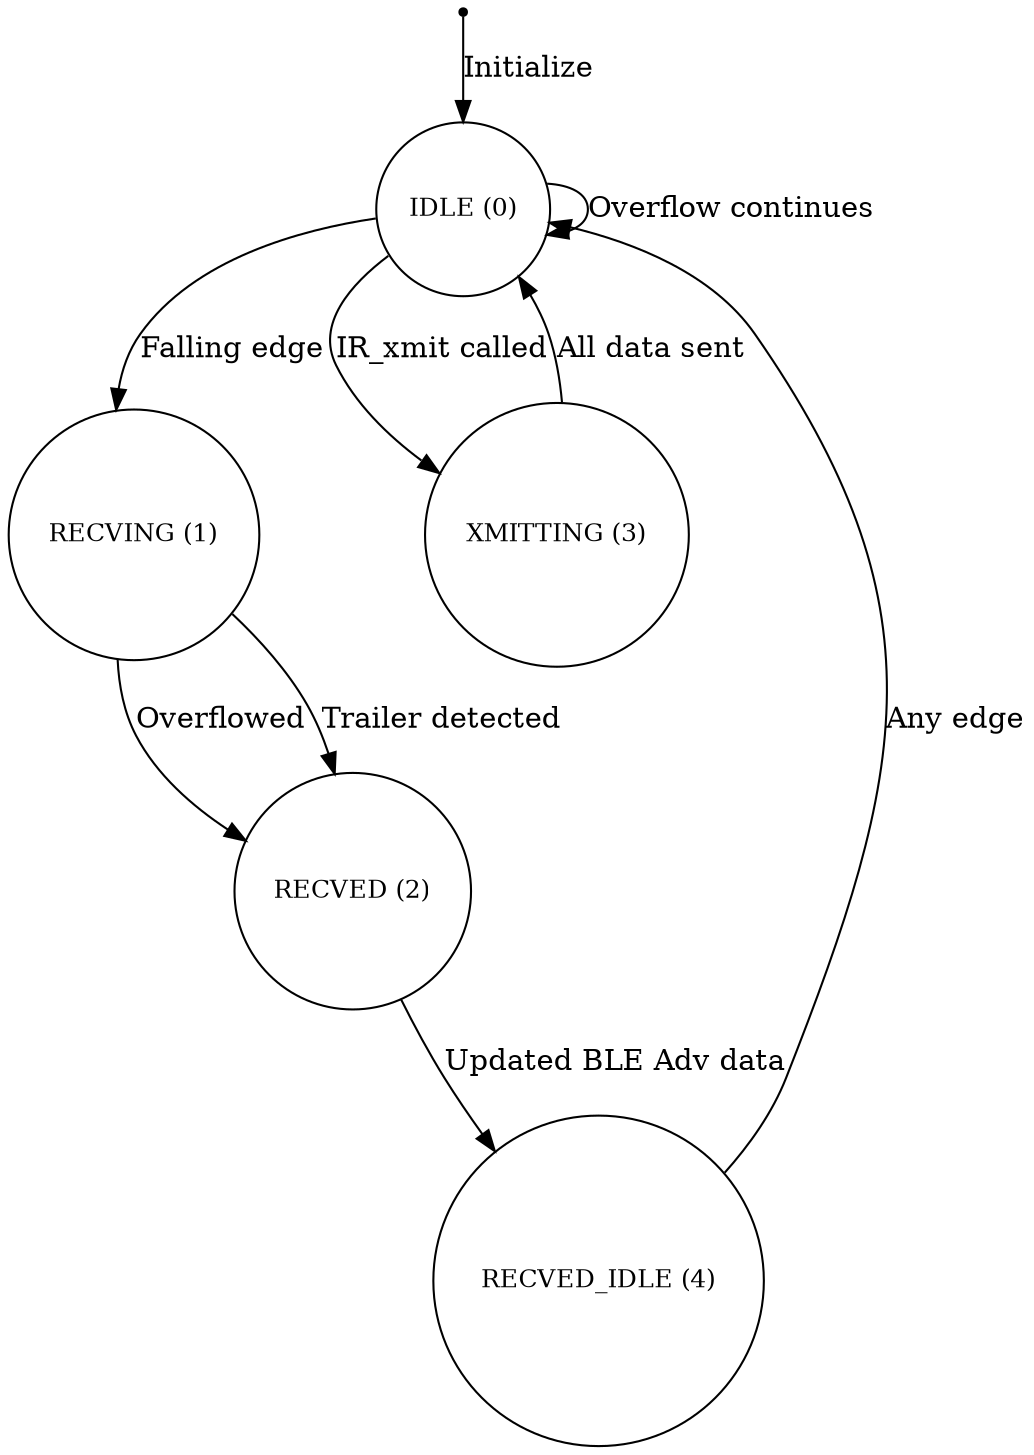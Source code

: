 digraph ir_state {
    rankdir=TB;

    node [shape = circle, label="IDLE (0)",        fontsize=12] IDLE;
    node [shape = circle, label="RECVING (1)",     fontsize=12] RECVING;
    node [shape = circle, label="RECVED (2)",      fontsize=12] RECVED;
    node [shape = circle, label="XMITTING (3)",    fontsize=12] XMITTING;
    node [shape = circle, label="RECVED_IDLE (4)", fontsize=12] RECVED_IDLE;

    node [shape = point ]; START

    START -> IDLE [ label = "Initialize" ];

    IDLE -> RECVING  [ label = "Falling edge" ];
    IDLE -> IDLE     [ label = "Overflow continues" ];
    IDLE -> XMITTING [ label = "IR_xmit called" ];

    RECVED_IDLE -> IDLE [ label = "Any edge" ];
    RECVING -> RECVED [ label = "Overflowed" ];
    XMITTING -> IDLE [ label = "All data sent" ];
    RECVING -> RECVED [ label = "Trailer detected" ];
    // * -> IDLE [ label = "Timeout" ];

    RECVED -> RECVED_IDLE [ label = "Updated BLE Adv data" ];
}

